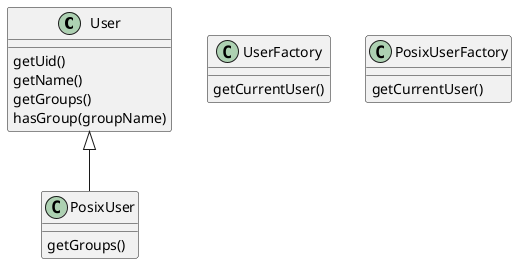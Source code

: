 @startuml

class User{
    getUid()
    getName()
    getGroups()
    hasGroup(groupName)
}

class PosixUser{
    getGroups()
}
class UserFactory{
    getCurrentUser()
}
class PosixUserFactory{
    getCurrentUser() 
}

User  <|-- PosixUser

@enduml
